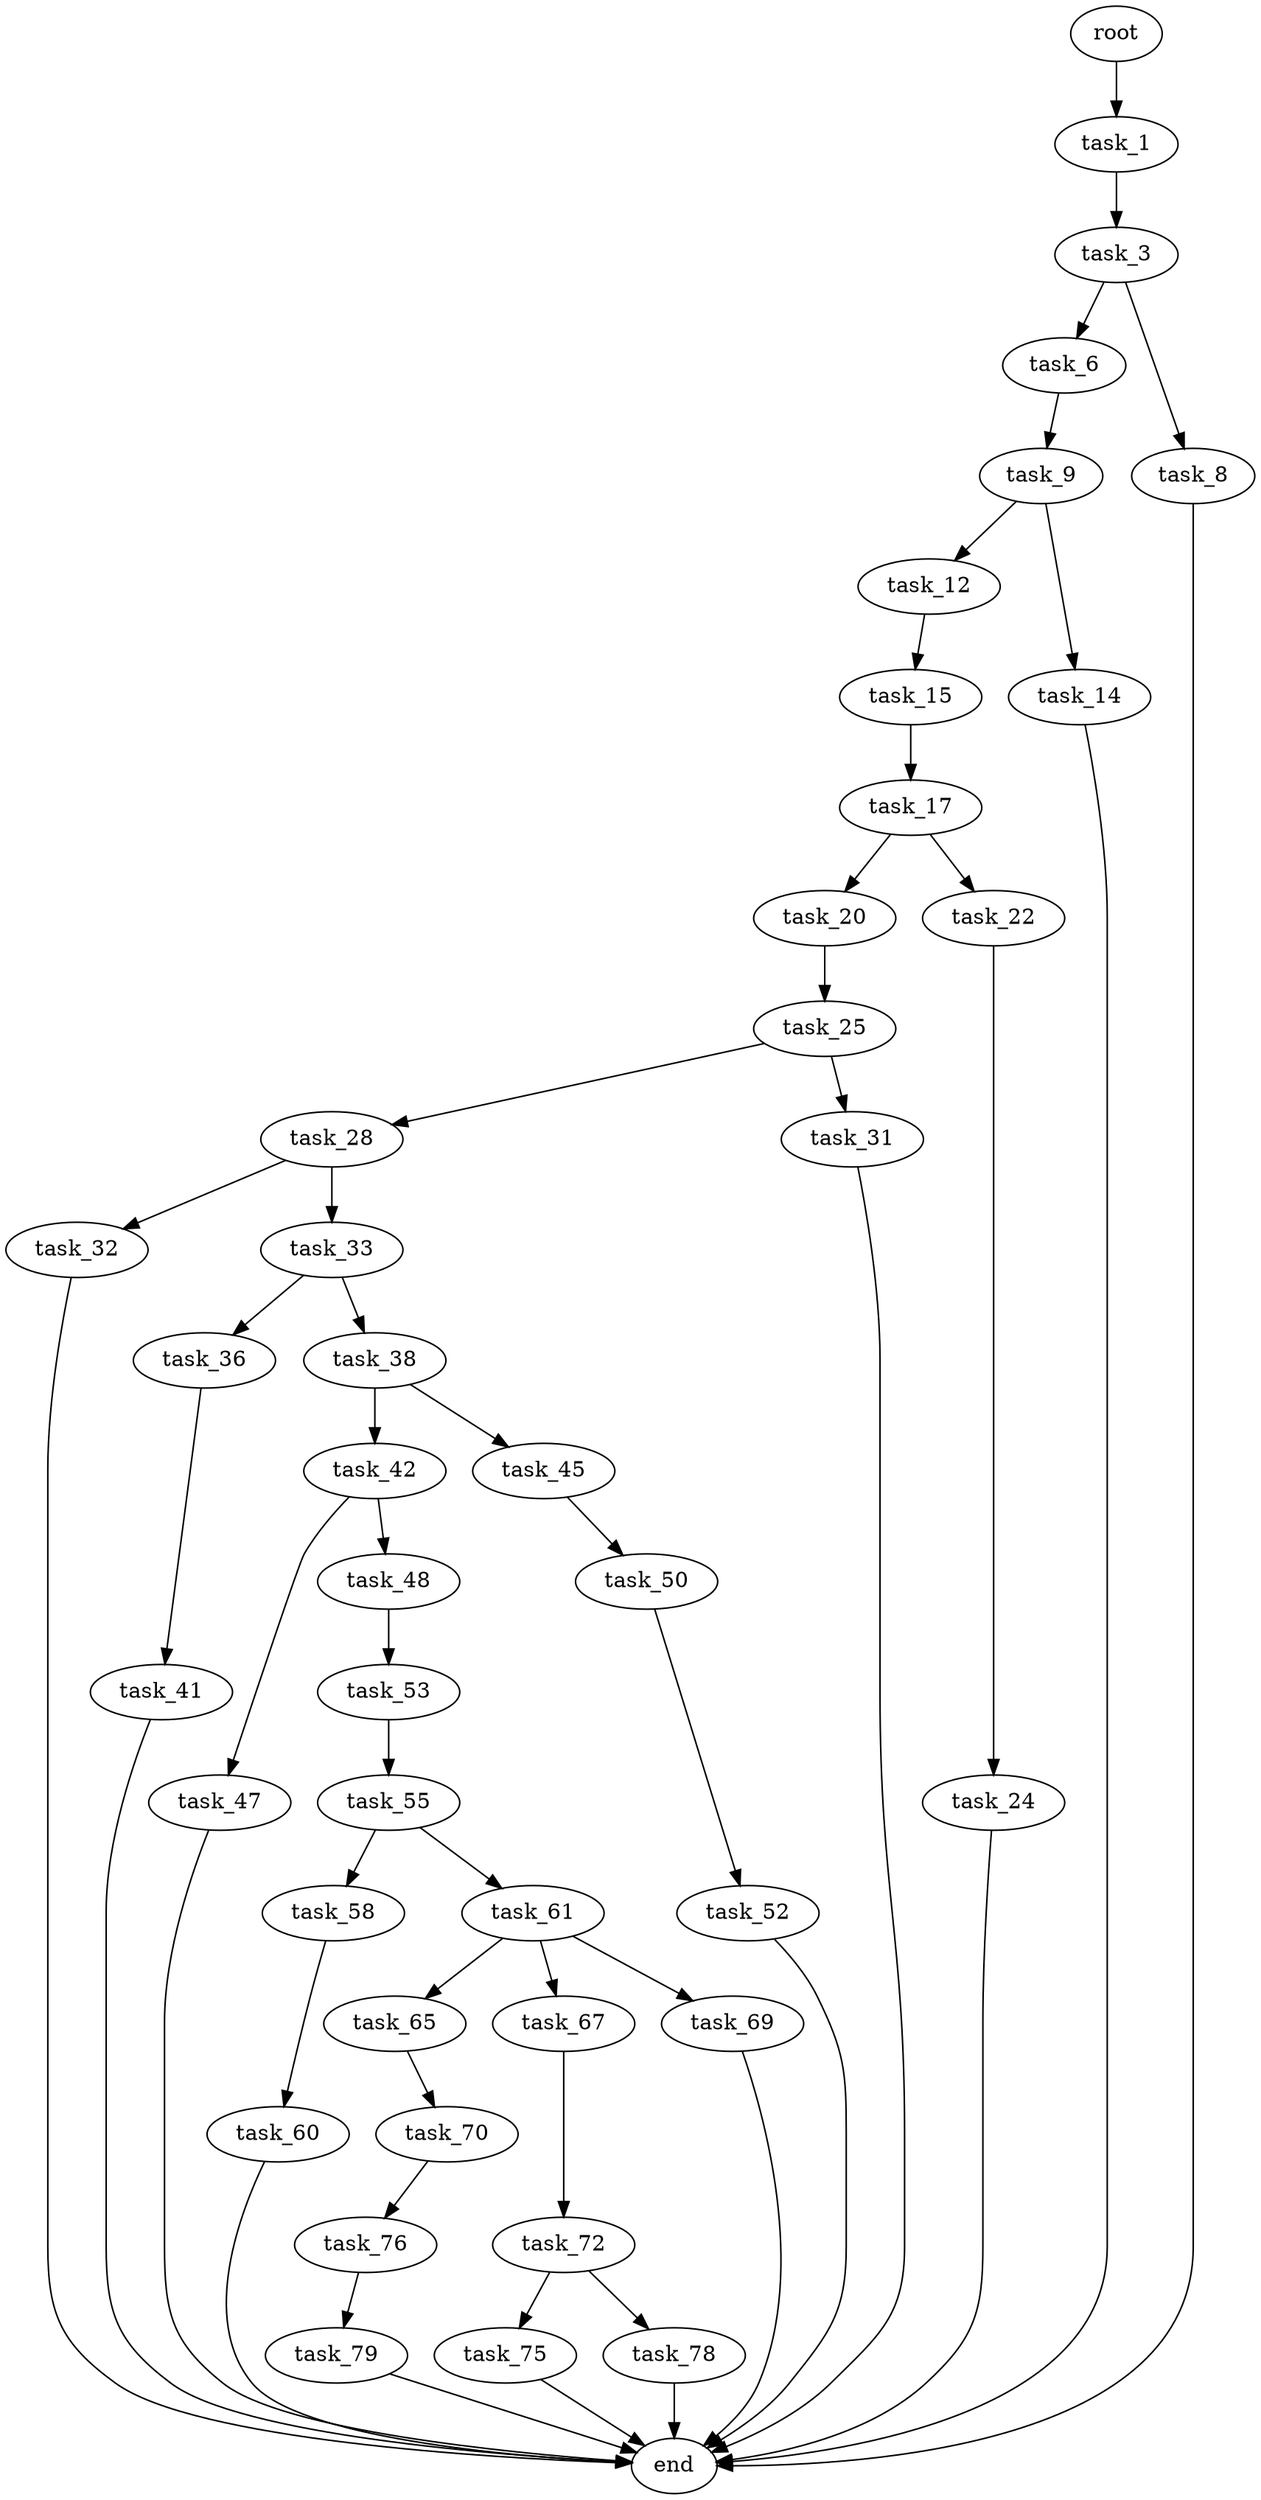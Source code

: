 digraph G {
  root [size="0.000000"];
  task_1 [size="10340807434.000000"];
  task_3 [size="68719476736.000000"];
  task_6 [size="18639504268.000000"];
  task_8 [size="23410769805.000000"];
  task_9 [size="114319881249.000000"];
  task_12 [size="68719476736.000000"];
  task_14 [size="5182071723.000000"];
  task_15 [size="549755813888.000000"];
  task_17 [size="368293445632.000000"];
  task_20 [size="34799266031.000000"];
  task_22 [size="8589934592.000000"];
  task_24 [size="231928233984.000000"];
  task_25 [size="71230461764.000000"];
  task_28 [size="131286119436.000000"];
  task_31 [size="27368682057.000000"];
  task_32 [size="116567155460.000000"];
  task_33 [size="549755813888.000000"];
  task_36 [size="782757789696.000000"];
  task_38 [size="270177924945.000000"];
  task_41 [size="8589934592.000000"];
  task_42 [size="28991029248.000000"];
  task_45 [size="231928233984.000000"];
  task_47 [size="1073741824000.000000"];
  task_48 [size="549755813888.000000"];
  task_50 [size="8589934592.000000"];
  task_52 [size="2779332223.000000"];
  task_53 [size="782757789696.000000"];
  task_55 [size="231928233984.000000"];
  task_58 [size="134217728000.000000"];
  task_60 [size="185410341509.000000"];
  task_61 [size="363231528081.000000"];
  task_65 [size="1073741824000.000000"];
  task_67 [size="8628031763.000000"];
  task_69 [size="886158235981.000000"];
  task_70 [size="16211684034.000000"];
  task_72 [size="502551550.000000"];
  task_75 [size="3274699407.000000"];
  task_76 [size="20854486896.000000"];
  task_78 [size="94733232028.000000"];
  task_79 [size="444098425351.000000"];
  end [size="0.000000"];

  root -> task_1 [size="1.000000"];
  task_1 -> task_3 [size="33554432.000000"];
  task_3 -> task_6 [size="134217728.000000"];
  task_3 -> task_8 [size="134217728.000000"];
  task_6 -> task_9 [size="679477248.000000"];
  task_8 -> end [size="1.000000"];
  task_9 -> task_12 [size="209715200.000000"];
  task_9 -> task_14 [size="209715200.000000"];
  task_12 -> task_15 [size="134217728.000000"];
  task_14 -> end [size="1.000000"];
  task_15 -> task_17 [size="536870912.000000"];
  task_17 -> task_20 [size="411041792.000000"];
  task_17 -> task_22 [size="411041792.000000"];
  task_20 -> task_25 [size="33554432.000000"];
  task_22 -> task_24 [size="33554432.000000"];
  task_24 -> end [size="1.000000"];
  task_25 -> task_28 [size="75497472.000000"];
  task_25 -> task_31 [size="75497472.000000"];
  task_28 -> task_32 [size="209715200.000000"];
  task_28 -> task_33 [size="209715200.000000"];
  task_31 -> end [size="1.000000"];
  task_32 -> end [size="1.000000"];
  task_33 -> task_36 [size="536870912.000000"];
  task_33 -> task_38 [size="536870912.000000"];
  task_36 -> task_41 [size="679477248.000000"];
  task_38 -> task_42 [size="209715200.000000"];
  task_38 -> task_45 [size="209715200.000000"];
  task_41 -> end [size="1.000000"];
  task_42 -> task_47 [size="75497472.000000"];
  task_42 -> task_48 [size="75497472.000000"];
  task_45 -> task_50 [size="301989888.000000"];
  task_47 -> end [size="1.000000"];
  task_48 -> task_53 [size="536870912.000000"];
  task_50 -> task_52 [size="33554432.000000"];
  task_52 -> end [size="1.000000"];
  task_53 -> task_55 [size="679477248.000000"];
  task_55 -> task_58 [size="301989888.000000"];
  task_55 -> task_61 [size="301989888.000000"];
  task_58 -> task_60 [size="209715200.000000"];
  task_60 -> end [size="1.000000"];
  task_61 -> task_65 [size="301989888.000000"];
  task_61 -> task_67 [size="301989888.000000"];
  task_61 -> task_69 [size="301989888.000000"];
  task_65 -> task_70 [size="838860800.000000"];
  task_67 -> task_72 [size="33554432.000000"];
  task_69 -> end [size="1.000000"];
  task_70 -> task_76 [size="411041792.000000"];
  task_72 -> task_75 [size="33554432.000000"];
  task_72 -> task_78 [size="33554432.000000"];
  task_75 -> end [size="1.000000"];
  task_76 -> task_79 [size="75497472.000000"];
  task_78 -> end [size="1.000000"];
  task_79 -> end [size="1.000000"];
}
